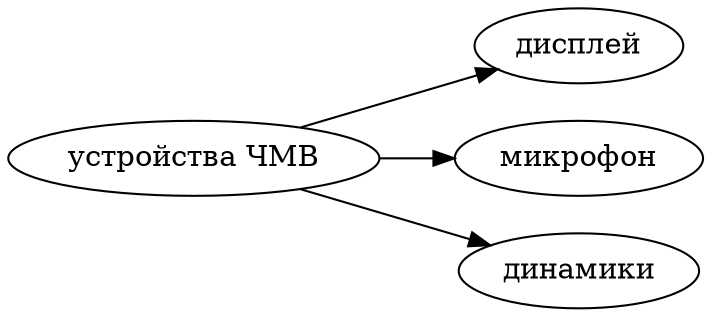 digraph g {
	rankdir = LR

	"устройства ЧМВ" -> "дисплей"
	"устройства ЧМВ" -> "микрофон"
	"устройства ЧМВ" -> "динамики"
}
